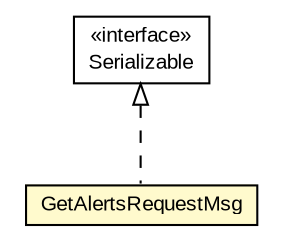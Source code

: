 #!/usr/local/bin/dot
#
# Class diagram 
# Generated by UMLGraph version R5_6-24-gf6e263 (http://www.umlgraph.org/)
#

digraph G {
	edge [fontname="arial",fontsize=10,labelfontname="arial",labelfontsize=10];
	node [fontname="arial",fontsize=10,shape=plaintext];
	nodesep=0.25;
	ranksep=0.5;
	// org.miloss.fgsms.services.interfaces.dataaccessservice.GetAlertsRequestMsg
	c120108 [label=<<table title="org.miloss.fgsms.services.interfaces.dataaccessservice.GetAlertsRequestMsg" border="0" cellborder="1" cellspacing="0" cellpadding="2" port="p" bgcolor="lemonChiffon" href="./GetAlertsRequestMsg.html">
		<tr><td><table border="0" cellspacing="0" cellpadding="1">
<tr><td align="center" balign="center"> GetAlertsRequestMsg </td></tr>
		</table></td></tr>
		</table>>, URL="./GetAlertsRequestMsg.html", fontname="arial", fontcolor="black", fontsize=10.0];
	//org.miloss.fgsms.services.interfaces.dataaccessservice.GetAlertsRequestMsg implements java.io.Serializable
	c120545:p -> c120108:p [dir=back,arrowtail=empty,style=dashed];
	// java.io.Serializable
	c120545 [label=<<table title="java.io.Serializable" border="0" cellborder="1" cellspacing="0" cellpadding="2" port="p" href="http://java.sun.com/j2se/1.4.2/docs/api/java/io/Serializable.html">
		<tr><td><table border="0" cellspacing="0" cellpadding="1">
<tr><td align="center" balign="center"> &#171;interface&#187; </td></tr>
<tr><td align="center" balign="center"> Serializable </td></tr>
		</table></td></tr>
		</table>>, URL="http://java.sun.com/j2se/1.4.2/docs/api/java/io/Serializable.html", fontname="arial", fontcolor="black", fontsize=10.0];
}


